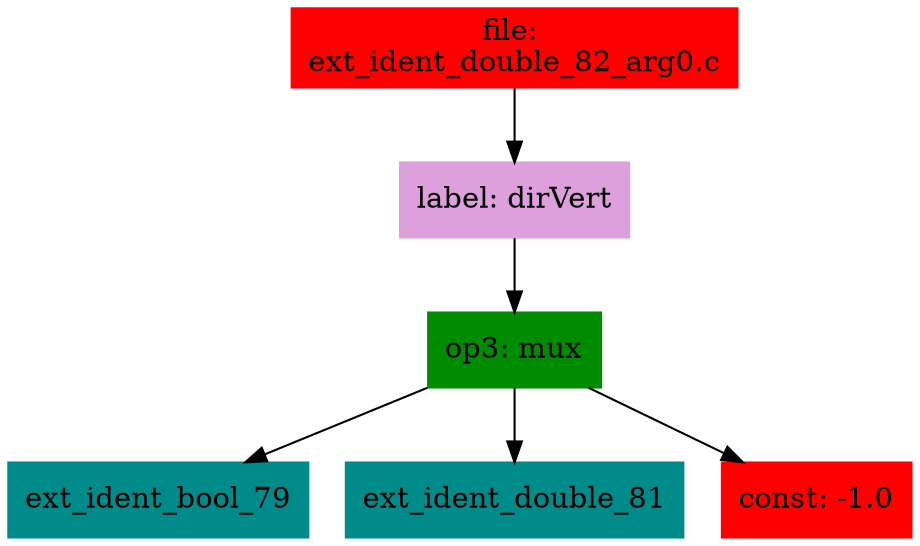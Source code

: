 digraph G {
node [shape=box]

0 [label="file: 
ext_ident_double_82_arg0.c",color=red, style=filled]
1 [label="label: dirVert",color=plum, style=filled]
0 -> 1
2 [label="op3: mux",color=green4, style=filled]
1 -> 2
3 [label="ext_ident_bool_79",color=cyan4, style=filled]
2 -> 3
23 [label="ext_ident_double_81",color=cyan4, style=filled]
2 -> 23
33 [label="const: -1.0",color=red1, style=filled]
2 -> 33


}

